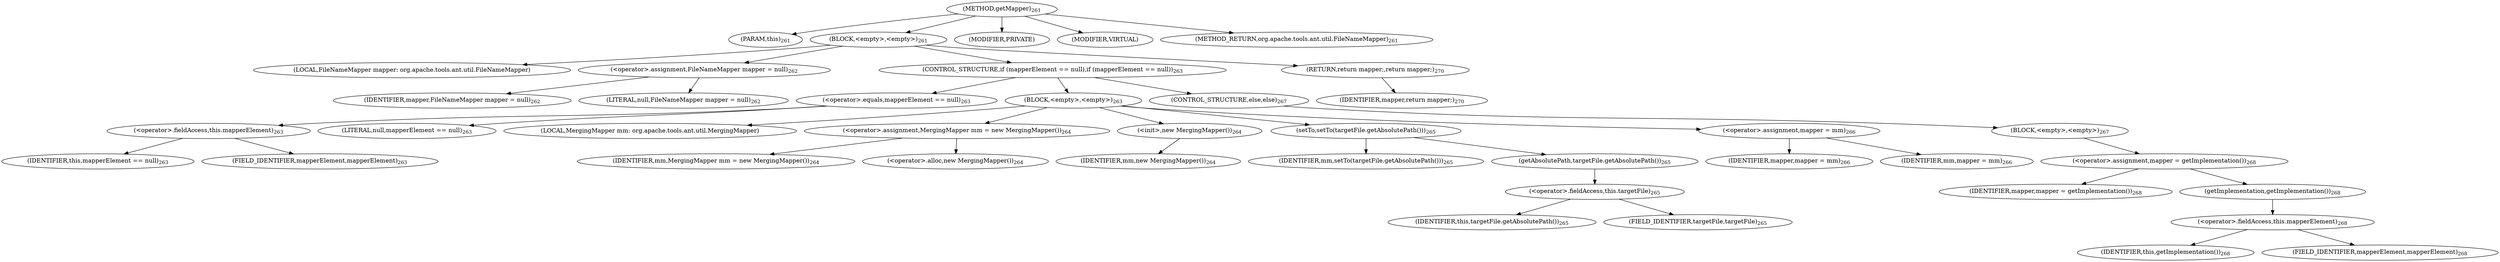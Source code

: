 digraph "getMapper" {  
"568" [label = <(METHOD,getMapper)<SUB>261</SUB>> ]
"569" [label = <(PARAM,this)<SUB>261</SUB>> ]
"570" [label = <(BLOCK,&lt;empty&gt;,&lt;empty&gt;)<SUB>261</SUB>> ]
"571" [label = <(LOCAL,FileNameMapper mapper: org.apache.tools.ant.util.FileNameMapper)> ]
"572" [label = <(&lt;operator&gt;.assignment,FileNameMapper mapper = null)<SUB>262</SUB>> ]
"573" [label = <(IDENTIFIER,mapper,FileNameMapper mapper = null)<SUB>262</SUB>> ]
"574" [label = <(LITERAL,null,FileNameMapper mapper = null)<SUB>262</SUB>> ]
"575" [label = <(CONTROL_STRUCTURE,if (mapperElement == null),if (mapperElement == null))<SUB>263</SUB>> ]
"576" [label = <(&lt;operator&gt;.equals,mapperElement == null)<SUB>263</SUB>> ]
"577" [label = <(&lt;operator&gt;.fieldAccess,this.mapperElement)<SUB>263</SUB>> ]
"578" [label = <(IDENTIFIER,this,mapperElement == null)<SUB>263</SUB>> ]
"579" [label = <(FIELD_IDENTIFIER,mapperElement,mapperElement)<SUB>263</SUB>> ]
"580" [label = <(LITERAL,null,mapperElement == null)<SUB>263</SUB>> ]
"581" [label = <(BLOCK,&lt;empty&gt;,&lt;empty&gt;)<SUB>263</SUB>> ]
"40" [label = <(LOCAL,MergingMapper mm: org.apache.tools.ant.util.MergingMapper)> ]
"582" [label = <(&lt;operator&gt;.assignment,MergingMapper mm = new MergingMapper())<SUB>264</SUB>> ]
"583" [label = <(IDENTIFIER,mm,MergingMapper mm = new MergingMapper())<SUB>264</SUB>> ]
"584" [label = <(&lt;operator&gt;.alloc,new MergingMapper())<SUB>264</SUB>> ]
"585" [label = <(&lt;init&gt;,new MergingMapper())<SUB>264</SUB>> ]
"39" [label = <(IDENTIFIER,mm,new MergingMapper())<SUB>264</SUB>> ]
"586" [label = <(setTo,setTo(targetFile.getAbsolutePath()))<SUB>265</SUB>> ]
"587" [label = <(IDENTIFIER,mm,setTo(targetFile.getAbsolutePath()))<SUB>265</SUB>> ]
"588" [label = <(getAbsolutePath,targetFile.getAbsolutePath())<SUB>265</SUB>> ]
"589" [label = <(&lt;operator&gt;.fieldAccess,this.targetFile)<SUB>265</SUB>> ]
"590" [label = <(IDENTIFIER,this,targetFile.getAbsolutePath())<SUB>265</SUB>> ]
"591" [label = <(FIELD_IDENTIFIER,targetFile,targetFile)<SUB>265</SUB>> ]
"592" [label = <(&lt;operator&gt;.assignment,mapper = mm)<SUB>266</SUB>> ]
"593" [label = <(IDENTIFIER,mapper,mapper = mm)<SUB>266</SUB>> ]
"594" [label = <(IDENTIFIER,mm,mapper = mm)<SUB>266</SUB>> ]
"595" [label = <(CONTROL_STRUCTURE,else,else)<SUB>267</SUB>> ]
"596" [label = <(BLOCK,&lt;empty&gt;,&lt;empty&gt;)<SUB>267</SUB>> ]
"597" [label = <(&lt;operator&gt;.assignment,mapper = getImplementation())<SUB>268</SUB>> ]
"598" [label = <(IDENTIFIER,mapper,mapper = getImplementation())<SUB>268</SUB>> ]
"599" [label = <(getImplementation,getImplementation())<SUB>268</SUB>> ]
"600" [label = <(&lt;operator&gt;.fieldAccess,this.mapperElement)<SUB>268</SUB>> ]
"601" [label = <(IDENTIFIER,this,getImplementation())<SUB>268</SUB>> ]
"602" [label = <(FIELD_IDENTIFIER,mapperElement,mapperElement)<SUB>268</SUB>> ]
"603" [label = <(RETURN,return mapper;,return mapper;)<SUB>270</SUB>> ]
"604" [label = <(IDENTIFIER,mapper,return mapper;)<SUB>270</SUB>> ]
"605" [label = <(MODIFIER,PRIVATE)> ]
"606" [label = <(MODIFIER,VIRTUAL)> ]
"607" [label = <(METHOD_RETURN,org.apache.tools.ant.util.FileNameMapper)<SUB>261</SUB>> ]
  "568" -> "569" 
  "568" -> "570" 
  "568" -> "605" 
  "568" -> "606" 
  "568" -> "607" 
  "570" -> "571" 
  "570" -> "572" 
  "570" -> "575" 
  "570" -> "603" 
  "572" -> "573" 
  "572" -> "574" 
  "575" -> "576" 
  "575" -> "581" 
  "575" -> "595" 
  "576" -> "577" 
  "576" -> "580" 
  "577" -> "578" 
  "577" -> "579" 
  "581" -> "40" 
  "581" -> "582" 
  "581" -> "585" 
  "581" -> "586" 
  "581" -> "592" 
  "582" -> "583" 
  "582" -> "584" 
  "585" -> "39" 
  "586" -> "587" 
  "586" -> "588" 
  "588" -> "589" 
  "589" -> "590" 
  "589" -> "591" 
  "592" -> "593" 
  "592" -> "594" 
  "595" -> "596" 
  "596" -> "597" 
  "597" -> "598" 
  "597" -> "599" 
  "599" -> "600" 
  "600" -> "601" 
  "600" -> "602" 
  "603" -> "604" 
}
